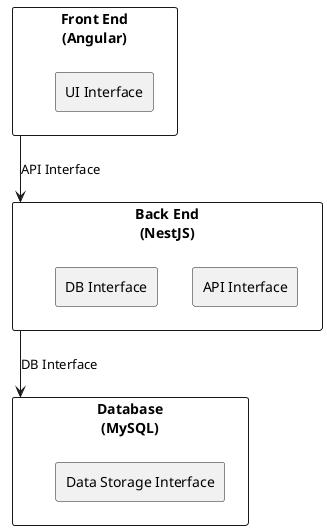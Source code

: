 @startuml component_diagram
skinparam componentStyle rectangle

component "Front End\n(Angular)" as FE {
  [UI Interface]
}

component "Back End\n(NestJS)" as BE {
  [API Interface]
  [DB Interface]
}

component "Database\n(MySQL)" as DB {
  [Data Storage Interface]
}

FE --> BE : API Interface
BE --> DB : DB Interface
@enduml
